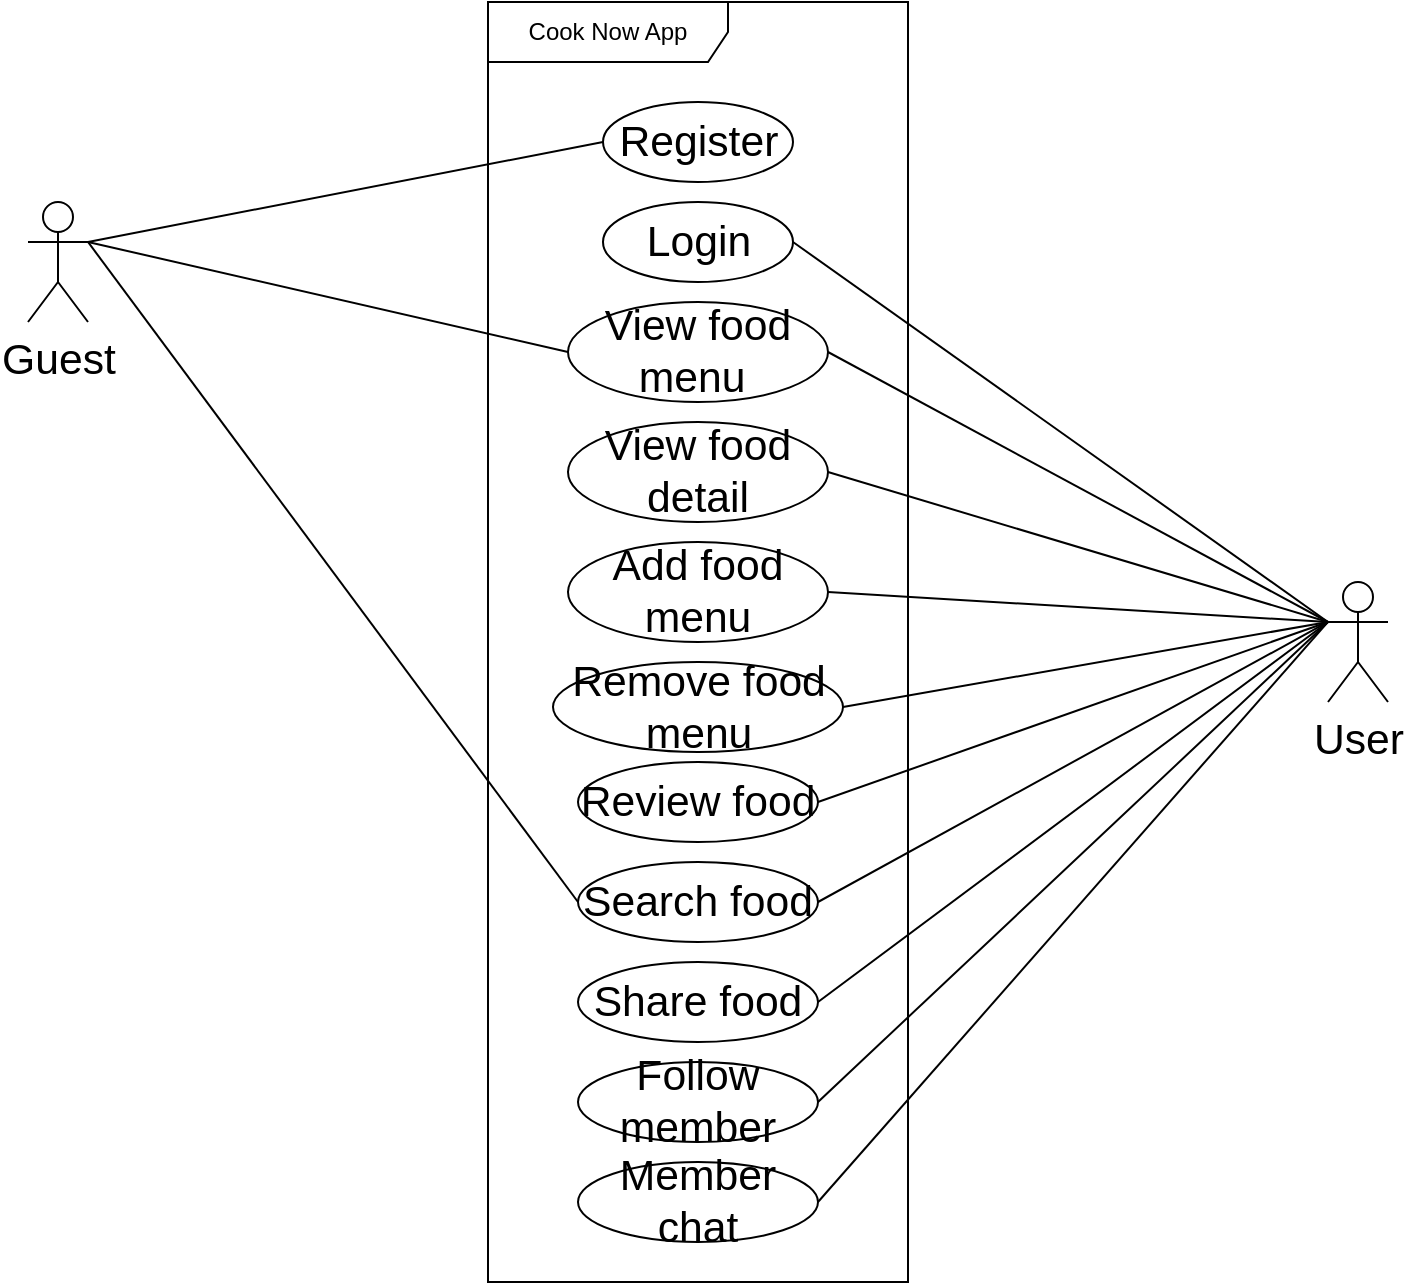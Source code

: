 <mxfile version="14.2.7" type="device"><diagram id="AG5btEh2L9dkkGaVL-BS" name="Page-1"><mxGraphModel dx="1385" dy="635" grid="1" gridSize="10" guides="1" tooltips="1" connect="1" arrows="1" fold="1" page="1" pageScale="1" pageWidth="850" pageHeight="1100" math="0" shadow="0"><root><mxCell id="0"/><mxCell id="1" parent="0"/><mxCell id="QWnilH4V0J-k9xNLIc8b-2" value="Cook Now App" style="shape=umlFrame;whiteSpace=wrap;html=1;width=120;height=30;" parent="1" vertex="1"><mxGeometry x="290" y="110" width="210" height="640" as="geometry"/></mxCell><mxCell id="QWnilH4V0J-k9xNLIc8b-3" value="&lt;font face=&quot;Browallia New, sans-serif&quot;&gt;&lt;span style=&quot;font-size: 21.333px&quot;&gt;Login&lt;/span&gt;&lt;/font&gt;" style="ellipse;whiteSpace=wrap;html=1;" parent="1" vertex="1"><mxGeometry x="347.5" y="210" width="95" height="40" as="geometry"/></mxCell><mxCell id="QWnilH4V0J-k9xNLIc8b-4" value="&lt;span style=&quot;font-size: 16.0pt ; font-family: &amp;#34;browallia new&amp;#34; , sans-serif&quot;&gt;Register&lt;/span&gt;" style="ellipse;whiteSpace=wrap;html=1;" parent="1" vertex="1"><mxGeometry x="347.5" y="160" width="95" height="40" as="geometry"/></mxCell><mxCell id="QWnilH4V0J-k9xNLIc8b-5" value="&lt;span style=&quot;font-size: 16.0pt ; font-family: &amp;#34;browallia new&amp;#34; , sans-serif&quot;&gt;View food menu&amp;nbsp;&lt;/span&gt;" style="ellipse;whiteSpace=wrap;html=1;" parent="1" vertex="1"><mxGeometry x="330" y="260" width="130" height="50" as="geometry"/></mxCell><mxCell id="QWnilH4V0J-k9xNLIc8b-6" value="&lt;span style=&quot;font-size: 16.0pt ; font-family: &amp;#34;browallia new&amp;#34; , sans-serif&quot;&gt;Add food menu&lt;/span&gt;" style="ellipse;whiteSpace=wrap;html=1;" parent="1" vertex="1"><mxGeometry x="330" y="380" width="130" height="50" as="geometry"/></mxCell><mxCell id="QWnilH4V0J-k9xNLIc8b-7" value="&lt;span style=&quot;font-size: 16.0pt ; font-family: &amp;#34;browallia new&amp;#34; , sans-serif&quot;&gt;Remove food menu&lt;/span&gt;" style="ellipse;whiteSpace=wrap;html=1;" parent="1" vertex="1"><mxGeometry x="322.5" y="440" width="145" height="45" as="geometry"/></mxCell><mxCell id="QWnilH4V0J-k9xNLIc8b-8" value="&lt;span style=&quot;font-size: 16.0pt ; font-family: &amp;#34;browallia new&amp;#34; , sans-serif&quot;&gt;Review food&lt;/span&gt;" style="ellipse;whiteSpace=wrap;html=1;" parent="1" vertex="1"><mxGeometry x="335" y="490" width="120" height="40" as="geometry"/></mxCell><mxCell id="QWnilH4V0J-k9xNLIc8b-10" value="&lt;span style=&quot;font-size: 16.0pt ; font-family: &amp;#34;browallia new&amp;#34; , sans-serif&quot;&gt;Search food&lt;/span&gt;" style="ellipse;whiteSpace=wrap;html=1;" parent="1" vertex="1"><mxGeometry x="335" y="540" width="120" height="40" as="geometry"/></mxCell><mxCell id="QWnilH4V0J-k9xNLIc8b-11" value="&lt;span style=&quot;font-size: 16.0pt ; font-family: &amp;#34;browallia new&amp;#34; , sans-serif&quot;&gt;Share food&lt;/span&gt;" style="ellipse;whiteSpace=wrap;html=1;" parent="1" vertex="1"><mxGeometry x="335" y="590" width="120" height="40" as="geometry"/></mxCell><mxCell id="QWnilH4V0J-k9xNLIc8b-12" value="&lt;span style=&quot;font-size: 16.0pt ; font-family: &amp;#34;browallia new&amp;#34; , sans-serif&quot;&gt;Follow member&lt;/span&gt;" style="ellipse;whiteSpace=wrap;html=1;" parent="1" vertex="1"><mxGeometry x="335" y="640" width="120" height="40" as="geometry"/></mxCell><mxCell id="QWnilH4V0J-k9xNLIc8b-13" value="&lt;span style=&quot;font-size: 16.0pt ; font-family: &amp;#34;browallia new&amp;#34; , sans-serif&quot;&gt;Member chat&lt;/span&gt;" style="ellipse;whiteSpace=wrap;html=1;" parent="1" vertex="1"><mxGeometry x="335" y="690" width="120" height="40" as="geometry"/></mxCell><mxCell id="QWnilH4V0J-k9xNLIc8b-14" value="&lt;span style=&quot;font-size: 16.0pt ; font-family: &amp;#34;browallia new&amp;#34; , sans-serif&quot;&gt;Guest&lt;/span&gt;" style="shape=umlActor;verticalLabelPosition=bottom;labelBackgroundColor=#ffffff;verticalAlign=top;html=1;" parent="1" vertex="1"><mxGeometry x="60" y="210" width="30" height="60" as="geometry"/></mxCell><mxCell id="QWnilH4V0J-k9xNLIc8b-27" value="" style="endArrow=none;html=1;exitX=1;exitY=0.333;exitDx=0;exitDy=0;exitPerimeter=0;entryX=0;entryY=0.5;entryDx=0;entryDy=0;" parent="1" source="QWnilH4V0J-k9xNLIc8b-14" target="QWnilH4V0J-k9xNLIc8b-4" edge="1"><mxGeometry width="50" height="50" relative="1" as="geometry"><mxPoint x="380" y="480" as="sourcePoint"/><mxPoint x="430" y="430" as="targetPoint"/></mxGeometry></mxCell><mxCell id="QWnilH4V0J-k9xNLIc8b-28" value="" style="endArrow=none;html=1;exitX=1;exitY=0.333;exitDx=0;exitDy=0;exitPerimeter=0;entryX=0;entryY=0.5;entryDx=0;entryDy=0;" parent="1" source="QWnilH4V0J-k9xNLIc8b-14" target="QWnilH4V0J-k9xNLIc8b-5" edge="1"><mxGeometry width="50" height="50" relative="1" as="geometry"><mxPoint x="150" y="240" as="sourcePoint"/><mxPoint x="357.5" y="190" as="targetPoint"/></mxGeometry></mxCell><mxCell id="QWnilH4V0J-k9xNLIc8b-29" value="" style="endArrow=none;html=1;exitX=1;exitY=0.333;exitDx=0;exitDy=0;exitPerimeter=0;entryX=0;entryY=0.5;entryDx=0;entryDy=0;" parent="1" source="QWnilH4V0J-k9xNLIc8b-14" target="QWnilH4V0J-k9xNLIc8b-10" edge="1"><mxGeometry width="50" height="50" relative="1" as="geometry"><mxPoint x="170" y="240" as="sourcePoint"/><mxPoint x="340" y="295" as="targetPoint"/></mxGeometry></mxCell><mxCell id="QWnilH4V0J-k9xNLIc8b-30" value="&lt;span style=&quot;font-size: 16.0pt ; font-family: &amp;#34;browallia new&amp;#34; , sans-serif&quot;&gt;User&lt;/span&gt;" style="shape=umlActor;verticalLabelPosition=bottom;labelBackgroundColor=#ffffff;verticalAlign=top;html=1;" parent="1" vertex="1"><mxGeometry x="710" y="400" width="30" height="60" as="geometry"/></mxCell><mxCell id="QWnilH4V0J-k9xNLIc8b-31" value="" style="endArrow=none;html=1;exitX=0;exitY=0.333;exitDx=0;exitDy=0;exitPerimeter=0;entryX=1;entryY=0.5;entryDx=0;entryDy=0;" parent="1" source="QWnilH4V0J-k9xNLIc8b-30" target="QWnilH4V0J-k9xNLIc8b-3" edge="1"><mxGeometry width="50" height="50" relative="1" as="geometry"><mxPoint x="170" y="240" as="sourcePoint"/><mxPoint x="357.5" y="190" as="targetPoint"/></mxGeometry></mxCell><mxCell id="QWnilH4V0J-k9xNLIc8b-32" value="" style="endArrow=none;html=1;entryX=1;entryY=0.5;entryDx=0;entryDy=0;" parent="1" target="QWnilH4V0J-k9xNLIc8b-5" edge="1"><mxGeometry width="50" height="50" relative="1" as="geometry"><mxPoint x="710" y="420" as="sourcePoint"/><mxPoint x="452.5" y="240" as="targetPoint"/></mxGeometry></mxCell><mxCell id="QWnilH4V0J-k9xNLIc8b-33" value="" style="endArrow=none;html=1;entryX=1;entryY=0.5;entryDx=0;entryDy=0;" parent="1" target="QWnilH4V0J-k9xNLIc8b-6" edge="1"><mxGeometry width="50" height="50" relative="1" as="geometry"><mxPoint x="710" y="420" as="sourcePoint"/><mxPoint x="462.5" y="250" as="targetPoint"/></mxGeometry></mxCell><mxCell id="QWnilH4V0J-k9xNLIc8b-34" value="" style="endArrow=none;html=1;exitX=0;exitY=0.333;exitDx=0;exitDy=0;exitPerimeter=0;entryX=1;entryY=0.5;entryDx=0;entryDy=0;" parent="1" source="QWnilH4V0J-k9xNLIc8b-30" target="QWnilH4V0J-k9xNLIc8b-7" edge="1"><mxGeometry width="50" height="50" relative="1" as="geometry"><mxPoint x="740" y="450" as="sourcePoint"/><mxPoint x="472.5" y="260" as="targetPoint"/></mxGeometry></mxCell><mxCell id="QWnilH4V0J-k9xNLIc8b-35" value="" style="endArrow=none;html=1;exitX=0;exitY=0.333;exitDx=0;exitDy=0;exitPerimeter=0;entryX=1;entryY=0.5;entryDx=0;entryDy=0;" parent="1" source="QWnilH4V0J-k9xNLIc8b-30" target="QWnilH4V0J-k9xNLIc8b-8" edge="1"><mxGeometry width="50" height="50" relative="1" as="geometry"><mxPoint x="750" y="460" as="sourcePoint"/><mxPoint x="482.5" y="270" as="targetPoint"/></mxGeometry></mxCell><mxCell id="QWnilH4V0J-k9xNLIc8b-36" value="" style="endArrow=none;html=1;exitX=0;exitY=0.333;exitDx=0;exitDy=0;exitPerimeter=0;entryX=1;entryY=0.5;entryDx=0;entryDy=0;" parent="1" source="QWnilH4V0J-k9xNLIc8b-30" target="QWnilH4V0J-k9xNLIc8b-10" edge="1"><mxGeometry width="50" height="50" relative="1" as="geometry"><mxPoint x="760" y="470" as="sourcePoint"/><mxPoint x="492.5" y="280" as="targetPoint"/></mxGeometry></mxCell><mxCell id="QWnilH4V0J-k9xNLIc8b-37" value="" style="endArrow=none;html=1;exitX=0;exitY=0.333;exitDx=0;exitDy=0;exitPerimeter=0;entryX=1;entryY=0.5;entryDx=0;entryDy=0;" parent="1" source="QWnilH4V0J-k9xNLIc8b-30" target="QWnilH4V0J-k9xNLIc8b-11" edge="1"><mxGeometry width="50" height="50" relative="1" as="geometry"><mxPoint x="770" y="480" as="sourcePoint"/><mxPoint x="502.5" y="290" as="targetPoint"/></mxGeometry></mxCell><mxCell id="QWnilH4V0J-k9xNLIc8b-38" value="" style="endArrow=none;html=1;entryX=1;entryY=0.5;entryDx=0;entryDy=0;" parent="1" target="QWnilH4V0J-k9xNLIc8b-12" edge="1"><mxGeometry width="50" height="50" relative="1" as="geometry"><mxPoint x="710" y="420" as="sourcePoint"/><mxPoint x="512.5" y="300" as="targetPoint"/></mxGeometry></mxCell><mxCell id="QWnilH4V0J-k9xNLIc8b-39" value="" style="endArrow=none;html=1;exitX=0;exitY=0.333;exitDx=0;exitDy=0;exitPerimeter=0;entryX=1;entryY=0.5;entryDx=0;entryDy=0;" parent="1" source="QWnilH4V0J-k9xNLIc8b-30" target="QWnilH4V0J-k9xNLIc8b-13" edge="1"><mxGeometry width="50" height="50" relative="1" as="geometry"><mxPoint x="790" y="500" as="sourcePoint"/><mxPoint x="522.5" y="310" as="targetPoint"/></mxGeometry></mxCell><mxCell id="_ii_kWKfV53Q5fhZpSPF-1" value="&lt;span style=&quot;font-size: 16.0pt ; font-family: &amp;#34;browallia new&amp;#34; , sans-serif&quot;&gt;View food detail&lt;/span&gt;" style="ellipse;whiteSpace=wrap;html=1;" vertex="1" parent="1"><mxGeometry x="330" y="320" width="130" height="50" as="geometry"/></mxCell><mxCell id="_ii_kWKfV53Q5fhZpSPF-2" value="" style="endArrow=none;html=1;entryX=1;entryY=0.5;entryDx=0;entryDy=0;exitX=0;exitY=0.333;exitDx=0;exitDy=0;exitPerimeter=0;" edge="1" parent="1" source="QWnilH4V0J-k9xNLIc8b-30" target="_ii_kWKfV53Q5fhZpSPF-1"><mxGeometry width="50" height="50" relative="1" as="geometry"><mxPoint x="720" y="430" as="sourcePoint"/><mxPoint x="470" y="415" as="targetPoint"/></mxGeometry></mxCell></root></mxGraphModel></diagram></mxfile>